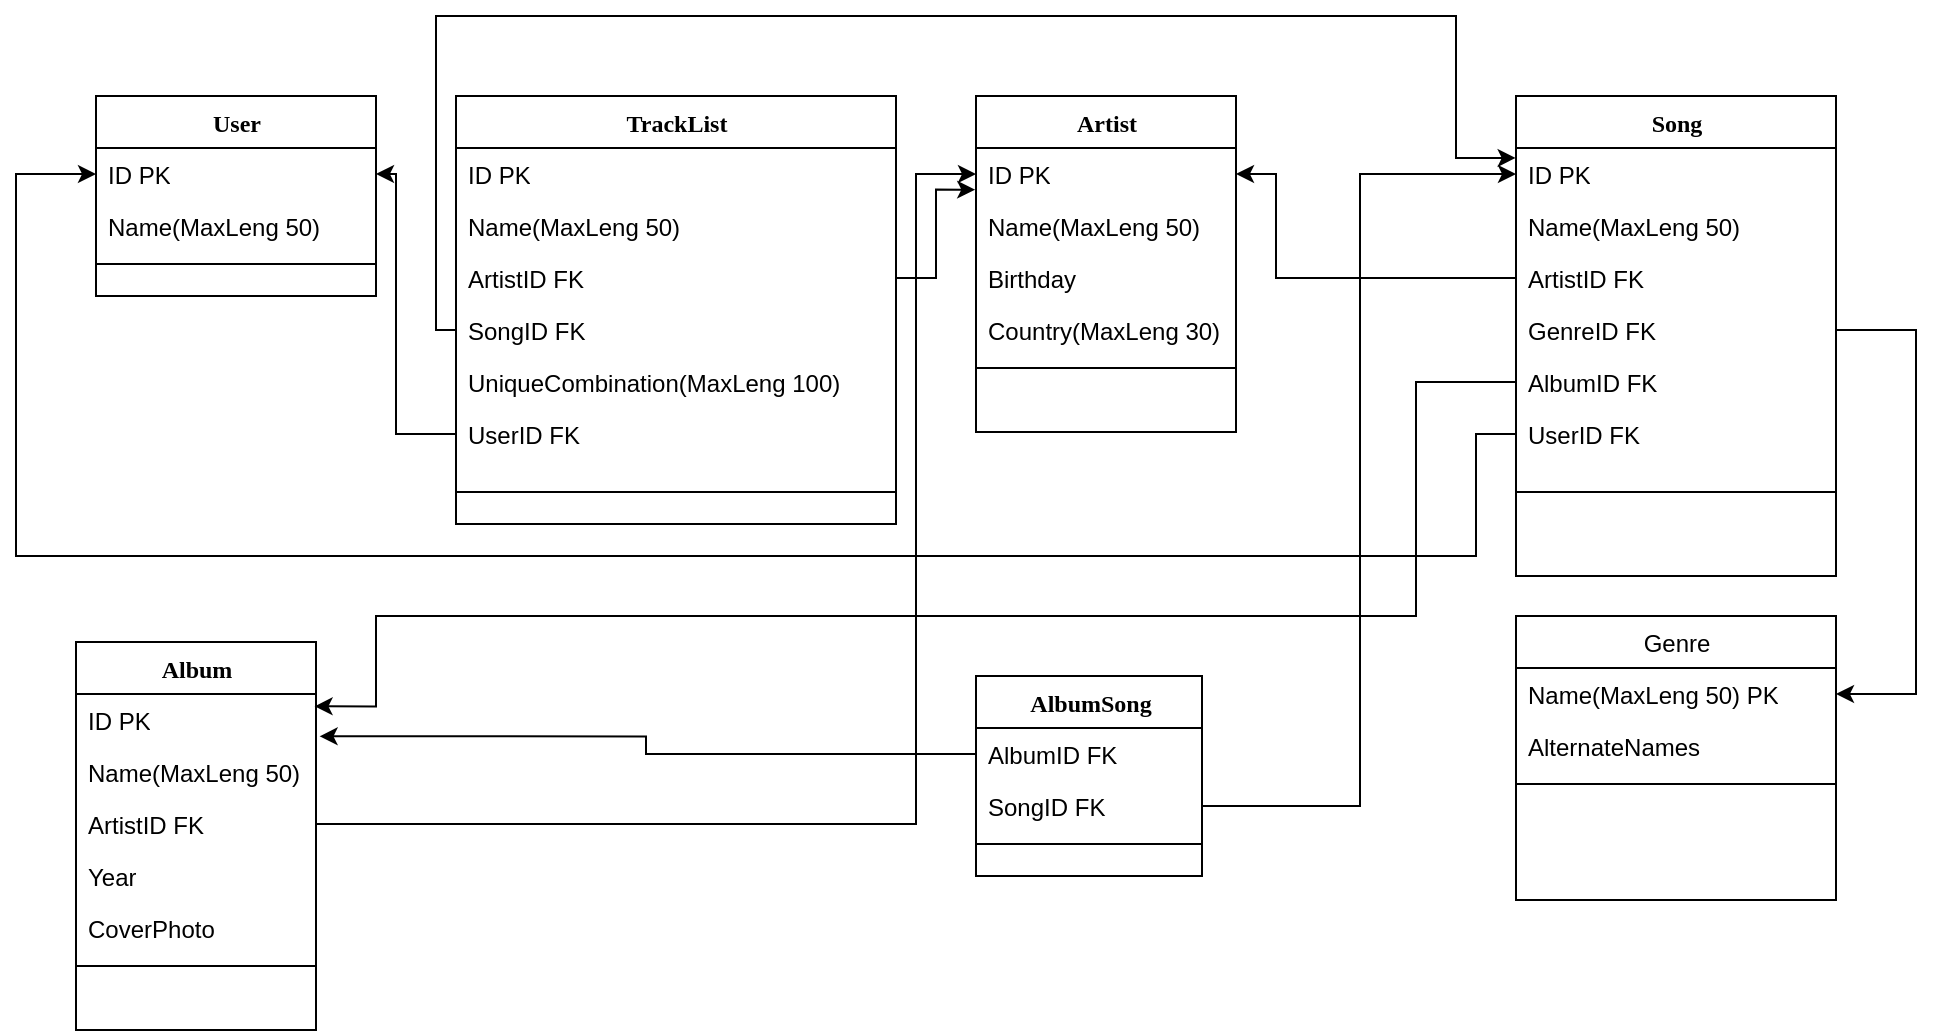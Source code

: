 <mxfile version="15.4.0" type="device"><diagram id="C5RBs43oDa-KdzZeNtuy" name="Page-1"><mxGraphModel dx="2166" dy="2136" grid="1" gridSize="10" guides="1" tooltips="1" connect="1" arrows="1" fold="1" page="1" pageScale="1" pageWidth="827" pageHeight="1169" math="0" shadow="0"><root><mxCell id="WIyWlLk6GJQsqaUBKTNV-0"/><mxCell id="WIyWlLk6GJQsqaUBKTNV-1" parent="WIyWlLk6GJQsqaUBKTNV-0"/><mxCell id="GbP-QJ0fSUSyQ376UGX5-36" value="User" style="swimlane;html=1;fontStyle=1;align=center;verticalAlign=top;childLayout=stackLayout;horizontal=1;startSize=26;horizontalStack=0;resizeParent=1;resizeLast=0;collapsible=1;marginBottom=0;swimlaneFillColor=#ffffff;rounded=0;shadow=0;comic=0;labelBackgroundColor=none;strokeWidth=1;fillColor=none;fontFamily=Verdana;fontSize=12" parent="WIyWlLk6GJQsqaUBKTNV-1" vertex="1"><mxGeometry x="320" y="-420" width="140" height="100" as="geometry"/></mxCell><mxCell id="GbP-QJ0fSUSyQ376UGX5-37" value="ID PK" style="text;html=1;strokeColor=none;fillColor=none;align=left;verticalAlign=top;spacingLeft=4;spacingRight=4;whiteSpace=wrap;overflow=hidden;rotatable=0;points=[[0,0.5],[1,0.5]];portConstraint=eastwest;" parent="GbP-QJ0fSUSyQ376UGX5-36" vertex="1"><mxGeometry y="26" width="140" height="26" as="geometry"/></mxCell><mxCell id="GbP-QJ0fSUSyQ376UGX5-38" value="Name(MaxLeng 50)" style="text;html=1;strokeColor=none;fillColor=none;align=left;verticalAlign=top;spacingLeft=4;spacingRight=4;whiteSpace=wrap;overflow=hidden;rotatable=0;points=[[0,0.5],[1,0.5]];portConstraint=eastwest;" parent="GbP-QJ0fSUSyQ376UGX5-36" vertex="1"><mxGeometry y="52" width="140" height="26" as="geometry"/></mxCell><mxCell id="GbP-QJ0fSUSyQ376UGX5-40" value="" style="line;html=1;strokeWidth=1;fillColor=none;align=left;verticalAlign=middle;spacingTop=-1;spacingLeft=3;spacingRight=3;rotatable=0;labelPosition=right;points=[];portConstraint=eastwest;" parent="GbP-QJ0fSUSyQ376UGX5-36" vertex="1"><mxGeometry y="78" width="140" height="12" as="geometry"/></mxCell><mxCell id="rVJdWZX9WofiVizOe1Ku-0" value="TrackList" style="swimlane;html=1;fontStyle=1;align=center;verticalAlign=top;childLayout=stackLayout;horizontal=1;startSize=26;horizontalStack=0;resizeParent=1;resizeLast=0;collapsible=1;marginBottom=0;swimlaneFillColor=#ffffff;rounded=0;shadow=0;comic=0;labelBackgroundColor=none;strokeWidth=1;fillColor=none;fontFamily=Verdana;fontSize=12" parent="WIyWlLk6GJQsqaUBKTNV-1" vertex="1"><mxGeometry x="500" y="-420" width="220" height="214" as="geometry"/></mxCell><mxCell id="rVJdWZX9WofiVizOe1Ku-1" value="ID PK" style="text;html=1;strokeColor=none;fillColor=none;align=left;verticalAlign=top;spacingLeft=4;spacingRight=4;whiteSpace=wrap;overflow=hidden;rotatable=0;points=[[0,0.5],[1,0.5]];portConstraint=eastwest;" parent="rVJdWZX9WofiVizOe1Ku-0" vertex="1"><mxGeometry y="26" width="220" height="26" as="geometry"/></mxCell><mxCell id="rVJdWZX9WofiVizOe1Ku-64" value="Name(MaxLeng 50)" style="text;html=1;strokeColor=none;fillColor=none;align=left;verticalAlign=top;spacingLeft=4;spacingRight=4;whiteSpace=wrap;overflow=hidden;rotatable=0;points=[[0,0.5],[1,0.5]];portConstraint=eastwest;" parent="rVJdWZX9WofiVizOe1Ku-0" vertex="1"><mxGeometry y="52" width="220" height="26" as="geometry"/></mxCell><mxCell id="rVJdWZX9WofiVizOe1Ku-4" value="ArtistID FK" style="text;html=1;strokeColor=none;fillColor=none;align=left;verticalAlign=top;spacingLeft=4;spacingRight=4;whiteSpace=wrap;overflow=hidden;rotatable=0;points=[[0,0.5],[1,0.5]];portConstraint=eastwest;" parent="rVJdWZX9WofiVizOe1Ku-0" vertex="1"><mxGeometry y="78" width="220" height="26" as="geometry"/></mxCell><mxCell id="rVJdWZX9WofiVizOe1Ku-5" value="SongID FK" style="text;html=1;strokeColor=none;fillColor=none;align=left;verticalAlign=top;spacingLeft=4;spacingRight=4;whiteSpace=wrap;overflow=hidden;rotatable=0;points=[[0,0.5],[1,0.5]];portConstraint=eastwest;" parent="rVJdWZX9WofiVizOe1Ku-0" vertex="1"><mxGeometry y="104" width="220" height="26" as="geometry"/></mxCell><mxCell id="rVJdWZX9WofiVizOe1Ku-6" value="UniqueCombination(MaxLeng 100)" style="text;html=1;strokeColor=none;fillColor=none;align=left;verticalAlign=top;spacingLeft=4;spacingRight=4;whiteSpace=wrap;overflow=hidden;rotatable=0;points=[[0,0.5],[1,0.5]];portConstraint=eastwest;" parent="rVJdWZX9WofiVizOe1Ku-0" vertex="1"><mxGeometry y="130" width="220" height="26" as="geometry"/></mxCell><mxCell id="rVJdWZX9WofiVizOe1Ku-7" value="UserID FK" style="text;html=1;strokeColor=none;fillColor=none;align=left;verticalAlign=top;spacingLeft=4;spacingRight=4;whiteSpace=wrap;overflow=hidden;rotatable=0;points=[[0,0.5],[1,0.5]];portConstraint=eastwest;" parent="rVJdWZX9WofiVizOe1Ku-0" vertex="1"><mxGeometry y="156" width="220" height="26" as="geometry"/></mxCell><mxCell id="rVJdWZX9WofiVizOe1Ku-3" value="" style="line;html=1;strokeWidth=1;fillColor=none;align=left;verticalAlign=middle;spacingTop=-1;spacingLeft=3;spacingRight=3;rotatable=0;labelPosition=right;points=[];portConstraint=eastwest;" parent="rVJdWZX9WofiVizOe1Ku-0" vertex="1"><mxGeometry y="182" width="220" height="32" as="geometry"/></mxCell><mxCell id="rVJdWZX9WofiVizOe1Ku-8" value="Album" style="swimlane;html=1;fontStyle=1;align=center;verticalAlign=top;childLayout=stackLayout;horizontal=1;startSize=26;horizontalStack=0;resizeParent=1;resizeLast=0;collapsible=1;marginBottom=0;swimlaneFillColor=#ffffff;rounded=0;shadow=0;comic=0;labelBackgroundColor=none;strokeWidth=1;fillColor=none;fontFamily=Verdana;fontSize=12" parent="WIyWlLk6GJQsqaUBKTNV-1" vertex="1"><mxGeometry x="310" y="-147" width="120" height="194" as="geometry"/></mxCell><mxCell id="rVJdWZX9WofiVizOe1Ku-9" value="ID PK" style="text;html=1;strokeColor=none;fillColor=none;align=left;verticalAlign=top;spacingLeft=4;spacingRight=4;whiteSpace=wrap;overflow=hidden;rotatable=0;points=[[0,0.5],[1,0.5]];portConstraint=eastwest;" parent="rVJdWZX9WofiVizOe1Ku-8" vertex="1"><mxGeometry y="26" width="120" height="26" as="geometry"/></mxCell><mxCell id="rVJdWZX9WofiVizOe1Ku-68" value="Name(MaxLeng 50)" style="text;html=1;strokeColor=none;fillColor=none;align=left;verticalAlign=top;spacingLeft=4;spacingRight=4;whiteSpace=wrap;overflow=hidden;rotatable=0;points=[[0,0.5],[1,0.5]];portConstraint=eastwest;" parent="rVJdWZX9WofiVizOe1Ku-8" vertex="1"><mxGeometry y="52" width="120" height="26" as="geometry"/></mxCell><mxCell id="rVJdWZX9WofiVizOe1Ku-12" value="ArtistID FK" style="text;html=1;strokeColor=none;fillColor=none;align=left;verticalAlign=top;spacingLeft=4;spacingRight=4;whiteSpace=wrap;overflow=hidden;rotatable=0;points=[[0,0.5],[1,0.5]];portConstraint=eastwest;" parent="rVJdWZX9WofiVizOe1Ku-8" vertex="1"><mxGeometry y="78" width="120" height="26" as="geometry"/></mxCell><mxCell id="rVJdWZX9WofiVizOe1Ku-13" value="Year" style="text;html=1;strokeColor=none;fillColor=none;align=left;verticalAlign=top;spacingLeft=4;spacingRight=4;whiteSpace=wrap;overflow=hidden;rotatable=0;points=[[0,0.5],[1,0.5]];portConstraint=eastwest;" parent="rVJdWZX9WofiVizOe1Ku-8" vertex="1"><mxGeometry y="104" width="120" height="26" as="geometry"/></mxCell><mxCell id="rVJdWZX9WofiVizOe1Ku-14" value="CoverPhoto" style="text;html=1;strokeColor=none;fillColor=none;align=left;verticalAlign=top;spacingLeft=4;spacingRight=4;whiteSpace=wrap;overflow=hidden;rotatable=0;points=[[0,0.5],[1,0.5]];portConstraint=eastwest;" parent="rVJdWZX9WofiVizOe1Ku-8" vertex="1"><mxGeometry y="130" width="120" height="26" as="geometry"/></mxCell><mxCell id="rVJdWZX9WofiVizOe1Ku-11" value="" style="line;html=1;strokeWidth=1;fillColor=none;align=left;verticalAlign=middle;spacingTop=-1;spacingLeft=3;spacingRight=3;rotatable=0;labelPosition=right;points=[];portConstraint=eastwest;" parent="rVJdWZX9WofiVizOe1Ku-8" vertex="1"><mxGeometry y="156" width="120" height="12" as="geometry"/></mxCell><mxCell id="rVJdWZX9WofiVizOe1Ku-15" value="Artist" style="swimlane;html=1;fontStyle=1;align=center;verticalAlign=top;childLayout=stackLayout;horizontal=1;startSize=26;horizontalStack=0;resizeParent=1;resizeLast=0;collapsible=1;marginBottom=0;swimlaneFillColor=#ffffff;rounded=0;shadow=0;comic=0;labelBackgroundColor=none;strokeWidth=1;fillColor=none;fontFamily=Verdana;fontSize=12" parent="WIyWlLk6GJQsqaUBKTNV-1" vertex="1"><mxGeometry x="760" y="-420" width="130" height="168" as="geometry"/></mxCell><mxCell id="rVJdWZX9WofiVizOe1Ku-16" value="ID PK" style="text;html=1;strokeColor=none;fillColor=none;align=left;verticalAlign=top;spacingLeft=4;spacingRight=4;whiteSpace=wrap;overflow=hidden;rotatable=0;points=[[0,0.5],[1,0.5]];portConstraint=eastwest;" parent="rVJdWZX9WofiVizOe1Ku-15" vertex="1"><mxGeometry y="26" width="130" height="26" as="geometry"/></mxCell><mxCell id="rVJdWZX9WofiVizOe1Ku-65" value="Name(MaxLeng 50)" style="text;html=1;strokeColor=none;fillColor=none;align=left;verticalAlign=top;spacingLeft=4;spacingRight=4;whiteSpace=wrap;overflow=hidden;rotatable=0;points=[[0,0.5],[1,0.5]];portConstraint=eastwest;" parent="rVJdWZX9WofiVizOe1Ku-15" vertex="1"><mxGeometry y="52" width="130" height="26" as="geometry"/></mxCell><mxCell id="rVJdWZX9WofiVizOe1Ku-19" value="Birthday" style="text;html=1;strokeColor=none;fillColor=none;align=left;verticalAlign=top;spacingLeft=4;spacingRight=4;whiteSpace=wrap;overflow=hidden;rotatable=0;points=[[0,0.5],[1,0.5]];portConstraint=eastwest;" parent="rVJdWZX9WofiVizOe1Ku-15" vertex="1"><mxGeometry y="78" width="130" height="26" as="geometry"/></mxCell><mxCell id="rVJdWZX9WofiVizOe1Ku-20" value="Country(MaxLeng 30)" style="text;html=1;strokeColor=none;fillColor=none;align=left;verticalAlign=top;spacingLeft=4;spacingRight=4;whiteSpace=wrap;overflow=hidden;rotatable=0;points=[[0,0.5],[1,0.5]];portConstraint=eastwest;" parent="rVJdWZX9WofiVizOe1Ku-15" vertex="1"><mxGeometry y="104" width="130" height="26" as="geometry"/></mxCell><mxCell id="rVJdWZX9WofiVizOe1Ku-21" value="" style="line;html=1;strokeWidth=1;fillColor=none;align=left;verticalAlign=middle;spacingTop=-1;spacingLeft=3;spacingRight=3;rotatable=0;labelPosition=right;points=[];portConstraint=eastwest;" parent="rVJdWZX9WofiVizOe1Ku-15" vertex="1"><mxGeometry y="130" width="130" height="12" as="geometry"/></mxCell><mxCell id="rVJdWZX9WofiVizOe1Ku-22" value="AlbumSong" style="swimlane;html=1;fontStyle=1;align=center;verticalAlign=top;childLayout=stackLayout;horizontal=1;startSize=26;horizontalStack=0;resizeParent=1;resizeLast=0;collapsible=1;marginBottom=0;swimlaneFillColor=#ffffff;rounded=0;shadow=0;comic=0;labelBackgroundColor=none;strokeWidth=1;fillColor=none;fontFamily=Verdana;fontSize=12" parent="WIyWlLk6GJQsqaUBKTNV-1" vertex="1"><mxGeometry x="760" y="-130" width="113" height="100" as="geometry"/></mxCell><mxCell id="rVJdWZX9WofiVizOe1Ku-23" value="AlbumID FK" style="text;html=1;strokeColor=none;fillColor=none;align=left;verticalAlign=top;spacingLeft=4;spacingRight=4;whiteSpace=wrap;overflow=hidden;rotatable=0;points=[[0,0.5],[1,0.5]];portConstraint=eastwest;" parent="rVJdWZX9WofiVizOe1Ku-22" vertex="1"><mxGeometry y="26" width="113" height="26" as="geometry"/></mxCell><mxCell id="rVJdWZX9WofiVizOe1Ku-24" value="SongID FK" style="text;html=1;strokeColor=none;fillColor=none;align=left;verticalAlign=top;spacingLeft=4;spacingRight=4;whiteSpace=wrap;overflow=hidden;rotatable=0;points=[[0,0.5],[1,0.5]];portConstraint=eastwest;" parent="rVJdWZX9WofiVizOe1Ku-22" vertex="1"><mxGeometry y="52" width="113" height="26" as="geometry"/></mxCell><mxCell id="rVJdWZX9WofiVizOe1Ku-28" value="" style="line;html=1;strokeWidth=1;fillColor=none;align=left;verticalAlign=middle;spacingTop=-1;spacingLeft=3;spacingRight=3;rotatable=0;labelPosition=right;points=[];portConstraint=eastwest;" parent="rVJdWZX9WofiVizOe1Ku-22" vertex="1"><mxGeometry y="78" width="113" height="12" as="geometry"/></mxCell><mxCell id="rVJdWZX9WofiVizOe1Ku-29" value="Song" style="swimlane;html=1;fontStyle=1;align=center;verticalAlign=top;childLayout=stackLayout;horizontal=1;startSize=26;horizontalStack=0;resizeParent=1;resizeLast=0;collapsible=1;marginBottom=0;swimlaneFillColor=#ffffff;rounded=0;shadow=0;comic=0;labelBackgroundColor=none;strokeWidth=1;fillColor=none;fontFamily=Verdana;fontSize=12" parent="WIyWlLk6GJQsqaUBKTNV-1" vertex="1"><mxGeometry x="1030" y="-420" width="160" height="240" as="geometry"><mxRectangle x="1030" y="-420" width="70" height="26" as="alternateBounds"/></mxGeometry></mxCell><mxCell id="rVJdWZX9WofiVizOe1Ku-30" value="ID PK" style="text;html=1;strokeColor=none;fillColor=none;align=left;verticalAlign=top;spacingLeft=4;spacingRight=4;whiteSpace=wrap;overflow=hidden;rotatable=0;points=[[0,0.5],[1,0.5]];portConstraint=eastwest;" parent="rVJdWZX9WofiVizOe1Ku-29" vertex="1"><mxGeometry y="26" width="160" height="26" as="geometry"/></mxCell><mxCell id="rVJdWZX9WofiVizOe1Ku-66" value="Name(MaxLeng 50)" style="text;html=1;strokeColor=none;fillColor=none;align=left;verticalAlign=top;spacingLeft=4;spacingRight=4;whiteSpace=wrap;overflow=hidden;rotatable=0;points=[[0,0.5],[1,0.5]];portConstraint=eastwest;" parent="rVJdWZX9WofiVizOe1Ku-29" vertex="1"><mxGeometry y="52" width="160" height="26" as="geometry"/></mxCell><mxCell id="rVJdWZX9WofiVizOe1Ku-32" value="ArtistID FK" style="text;html=1;strokeColor=none;fillColor=none;align=left;verticalAlign=top;spacingLeft=4;spacingRight=4;whiteSpace=wrap;overflow=hidden;rotatable=0;points=[[0,0.5],[1,0.5]];portConstraint=eastwest;" parent="rVJdWZX9WofiVizOe1Ku-29" vertex="1"><mxGeometry y="78" width="160" height="26" as="geometry"/></mxCell><mxCell id="rVJdWZX9WofiVizOe1Ku-34" value="GenreID FK" style="text;html=1;strokeColor=none;fillColor=none;align=left;verticalAlign=top;spacingLeft=4;spacingRight=4;whiteSpace=wrap;overflow=hidden;rotatable=0;points=[[0,0.5],[1,0.5]];portConstraint=eastwest;" parent="rVJdWZX9WofiVizOe1Ku-29" vertex="1"><mxGeometry y="104" width="160" height="26" as="geometry"/></mxCell><mxCell id="rVJdWZX9WofiVizOe1Ku-37" value="AlbumID FK" style="text;html=1;strokeColor=none;fillColor=none;align=left;verticalAlign=top;spacingLeft=4;spacingRight=4;whiteSpace=wrap;overflow=hidden;rotatable=0;points=[[0,0.5],[1,0.5]];portConstraint=eastwest;" parent="rVJdWZX9WofiVizOe1Ku-29" vertex="1"><mxGeometry y="130" width="160" height="26" as="geometry"/></mxCell><mxCell id="rVJdWZX9WofiVizOe1Ku-35" value="UserID FK" style="text;html=1;strokeColor=none;fillColor=none;align=left;verticalAlign=top;spacingLeft=4;spacingRight=4;whiteSpace=wrap;overflow=hidden;rotatable=0;points=[[0,0.5],[1,0.5]];portConstraint=eastwest;" parent="rVJdWZX9WofiVizOe1Ku-29" vertex="1"><mxGeometry y="156" width="160" height="26" as="geometry"/></mxCell><mxCell id="rVJdWZX9WofiVizOe1Ku-36" value="" style="line;html=1;strokeWidth=1;fillColor=none;align=left;verticalAlign=middle;spacingTop=-1;spacingLeft=3;spacingRight=3;rotatable=0;labelPosition=right;points=[];portConstraint=eastwest;" parent="rVJdWZX9WofiVizOe1Ku-29" vertex="1"><mxGeometry y="182" width="160" height="32" as="geometry"/></mxCell><mxCell id="rVJdWZX9WofiVizOe1Ku-38" value="&lt;span style=&quot;font-family: &amp;#34;helvetica&amp;#34; ; font-weight: 400 ; text-align: left&quot;&gt;Genre&lt;/span&gt;" style="swimlane;html=1;fontStyle=1;align=center;verticalAlign=top;childLayout=stackLayout;horizontal=1;startSize=26;horizontalStack=0;resizeParent=1;resizeLast=0;collapsible=1;marginBottom=0;swimlaneFillColor=#ffffff;rounded=0;shadow=0;comic=0;labelBackgroundColor=none;strokeWidth=1;fillColor=none;fontFamily=Verdana;fontSize=12" parent="WIyWlLk6GJQsqaUBKTNV-1" vertex="1"><mxGeometry x="1030" y="-160" width="160" height="142" as="geometry"/></mxCell><mxCell id="rVJdWZX9WofiVizOe1Ku-67" value="Name(MaxLeng 50) PK" style="text;html=1;strokeColor=none;fillColor=none;align=left;verticalAlign=top;spacingLeft=4;spacingRight=4;whiteSpace=wrap;overflow=hidden;rotatable=0;points=[[0,0.5],[1,0.5]];portConstraint=eastwest;" parent="rVJdWZX9WofiVizOe1Ku-38" vertex="1"><mxGeometry y="26" width="160" height="26" as="geometry"/></mxCell><mxCell id="rVJdWZX9WofiVizOe1Ku-39" value="AlternateNames" style="text;html=1;strokeColor=none;fillColor=none;align=left;verticalAlign=top;spacingLeft=4;spacingRight=4;whiteSpace=wrap;overflow=hidden;rotatable=0;points=[[0,0.5],[1,0.5]];portConstraint=eastwest;" parent="rVJdWZX9WofiVizOe1Ku-38" vertex="1"><mxGeometry y="52" width="160" height="26" as="geometry"/></mxCell><mxCell id="rVJdWZX9WofiVizOe1Ku-41" value="" style="line;html=1;strokeWidth=1;fillColor=none;align=left;verticalAlign=middle;spacingTop=-1;spacingLeft=3;spacingRight=3;rotatable=0;labelPosition=right;points=[];portConstraint=eastwest;" parent="rVJdWZX9WofiVizOe1Ku-38" vertex="1"><mxGeometry y="78" width="160" height="12" as="geometry"/></mxCell><mxCell id="rVJdWZX9WofiVizOe1Ku-46" style="edgeStyle=orthogonalEdgeStyle;rounded=0;orthogonalLoop=1;jettySize=auto;html=1;entryX=1;entryY=0.5;entryDx=0;entryDy=0;" parent="WIyWlLk6GJQsqaUBKTNV-1" source="rVJdWZX9WofiVizOe1Ku-7" target="GbP-QJ0fSUSyQ376UGX5-37" edge="1"><mxGeometry relative="1" as="geometry"><Array as="points"><mxPoint x="470" y="-251"/><mxPoint x="470" y="-381"/></Array></mxGeometry></mxCell><mxCell id="rVJdWZX9WofiVizOe1Ku-51" style="edgeStyle=orthogonalEdgeStyle;rounded=0;orthogonalLoop=1;jettySize=auto;html=1;exitX=0;exitY=0.5;exitDx=0;exitDy=0;entryX=-0.001;entryY=0.192;entryDx=0;entryDy=0;entryPerimeter=0;" parent="WIyWlLk6GJQsqaUBKTNV-1" source="rVJdWZX9WofiVizOe1Ku-5" target="rVJdWZX9WofiVizOe1Ku-30" edge="1"><mxGeometry relative="1" as="geometry"><Array as="points"><mxPoint x="490" y="-303"/><mxPoint x="490" y="-460"/><mxPoint x="1000" y="-460"/><mxPoint x="1000" y="-389"/></Array></mxGeometry></mxCell><mxCell id="rVJdWZX9WofiVizOe1Ku-53" style="edgeStyle=orthogonalEdgeStyle;rounded=0;orthogonalLoop=1;jettySize=auto;html=1;exitX=1;exitY=0.5;exitDx=0;exitDy=0;entryX=1;entryY=0.5;entryDx=0;entryDy=0;" parent="WIyWlLk6GJQsqaUBKTNV-1" source="rVJdWZX9WofiVizOe1Ku-34" edge="1"><mxGeometry relative="1" as="geometry"><mxPoint x="1190" y="-121" as="targetPoint"/><Array as="points"><mxPoint x="1230" y="-303"/><mxPoint x="1230" y="-121"/></Array></mxGeometry></mxCell><mxCell id="rVJdWZX9WofiVizOe1Ku-54" style="edgeStyle=orthogonalEdgeStyle;rounded=0;orthogonalLoop=1;jettySize=auto;html=1;entryX=0;entryY=0.5;entryDx=0;entryDy=0;" parent="WIyWlLk6GJQsqaUBKTNV-1" source="rVJdWZX9WofiVizOe1Ku-35" target="GbP-QJ0fSUSyQ376UGX5-37" edge="1"><mxGeometry relative="1" as="geometry"><Array as="points"><mxPoint x="1010" y="-251"/><mxPoint x="1010" y="-190"/><mxPoint x="280" y="-190"/><mxPoint x="280" y="-381"/></Array></mxGeometry></mxCell><mxCell id="rVJdWZX9WofiVizOe1Ku-56" style="edgeStyle=orthogonalEdgeStyle;rounded=0;orthogonalLoop=1;jettySize=auto;html=1;entryX=0;entryY=0.5;entryDx=0;entryDy=0;" parent="WIyWlLk6GJQsqaUBKTNV-1" source="rVJdWZX9WofiVizOe1Ku-24" target="rVJdWZX9WofiVizOe1Ku-30" edge="1"><mxGeometry relative="1" as="geometry"><Array as="points"><mxPoint x="952" y="-65"/><mxPoint x="952" y="-381"/></Array></mxGeometry></mxCell><mxCell id="rVJdWZX9WofiVizOe1Ku-58" style="edgeStyle=orthogonalEdgeStyle;rounded=0;orthogonalLoop=1;jettySize=auto;html=1;entryX=0.994;entryY=0.237;entryDx=0;entryDy=0;entryPerimeter=0;" parent="WIyWlLk6GJQsqaUBKTNV-1" source="rVJdWZX9WofiVizOe1Ku-37" target="rVJdWZX9WofiVizOe1Ku-9" edge="1"><mxGeometry relative="1" as="geometry"><Array as="points"><mxPoint x="980" y="-277"/><mxPoint x="980" y="-160"/><mxPoint x="460" y="-160"/><mxPoint x="460" y="-115"/></Array></mxGeometry></mxCell><mxCell id="rVJdWZX9WofiVizOe1Ku-60" style="edgeStyle=orthogonalEdgeStyle;rounded=0;orthogonalLoop=1;jettySize=auto;html=1;exitX=0;exitY=0.5;exitDx=0;exitDy=0;entryX=1;entryY=0.5;entryDx=0;entryDy=0;" parent="WIyWlLk6GJQsqaUBKTNV-1" source="rVJdWZX9WofiVizOe1Ku-32" target="rVJdWZX9WofiVizOe1Ku-16" edge="1"><mxGeometry relative="1" as="geometry"><Array as="points"><mxPoint x="910" y="-329"/><mxPoint x="910" y="-381"/></Array></mxGeometry></mxCell><mxCell id="rVJdWZX9WofiVizOe1Ku-61" style="edgeStyle=orthogonalEdgeStyle;rounded=0;orthogonalLoop=1;jettySize=auto;html=1;" parent="WIyWlLk6GJQsqaUBKTNV-1" source="rVJdWZX9WofiVizOe1Ku-12" target="rVJdWZX9WofiVizOe1Ku-16" edge="1"><mxGeometry relative="1" as="geometry"><Array as="points"><mxPoint x="730" y="-56"/><mxPoint x="730" y="-381"/></Array></mxGeometry></mxCell><mxCell id="rVJdWZX9WofiVizOe1Ku-62" style="edgeStyle=orthogonalEdgeStyle;rounded=0;orthogonalLoop=1;jettySize=auto;html=1;entryX=-0.003;entryY=0.801;entryDx=0;entryDy=0;entryPerimeter=0;" parent="WIyWlLk6GJQsqaUBKTNV-1" source="rVJdWZX9WofiVizOe1Ku-4" target="rVJdWZX9WofiVizOe1Ku-16" edge="1"><mxGeometry relative="1" as="geometry"/></mxCell><mxCell id="rVJdWZX9WofiVizOe1Ku-63" style="edgeStyle=orthogonalEdgeStyle;rounded=0;orthogonalLoop=1;jettySize=auto;html=1;entryX=1.015;entryY=0.814;entryDx=0;entryDy=0;entryPerimeter=0;" parent="WIyWlLk6GJQsqaUBKTNV-1" source="rVJdWZX9WofiVizOe1Ku-23" target="rVJdWZX9WofiVizOe1Ku-9" edge="1"><mxGeometry relative="1" as="geometry"><mxPoint x="440" y="-101" as="targetPoint"/></mxGeometry></mxCell></root></mxGraphModel></diagram></mxfile>